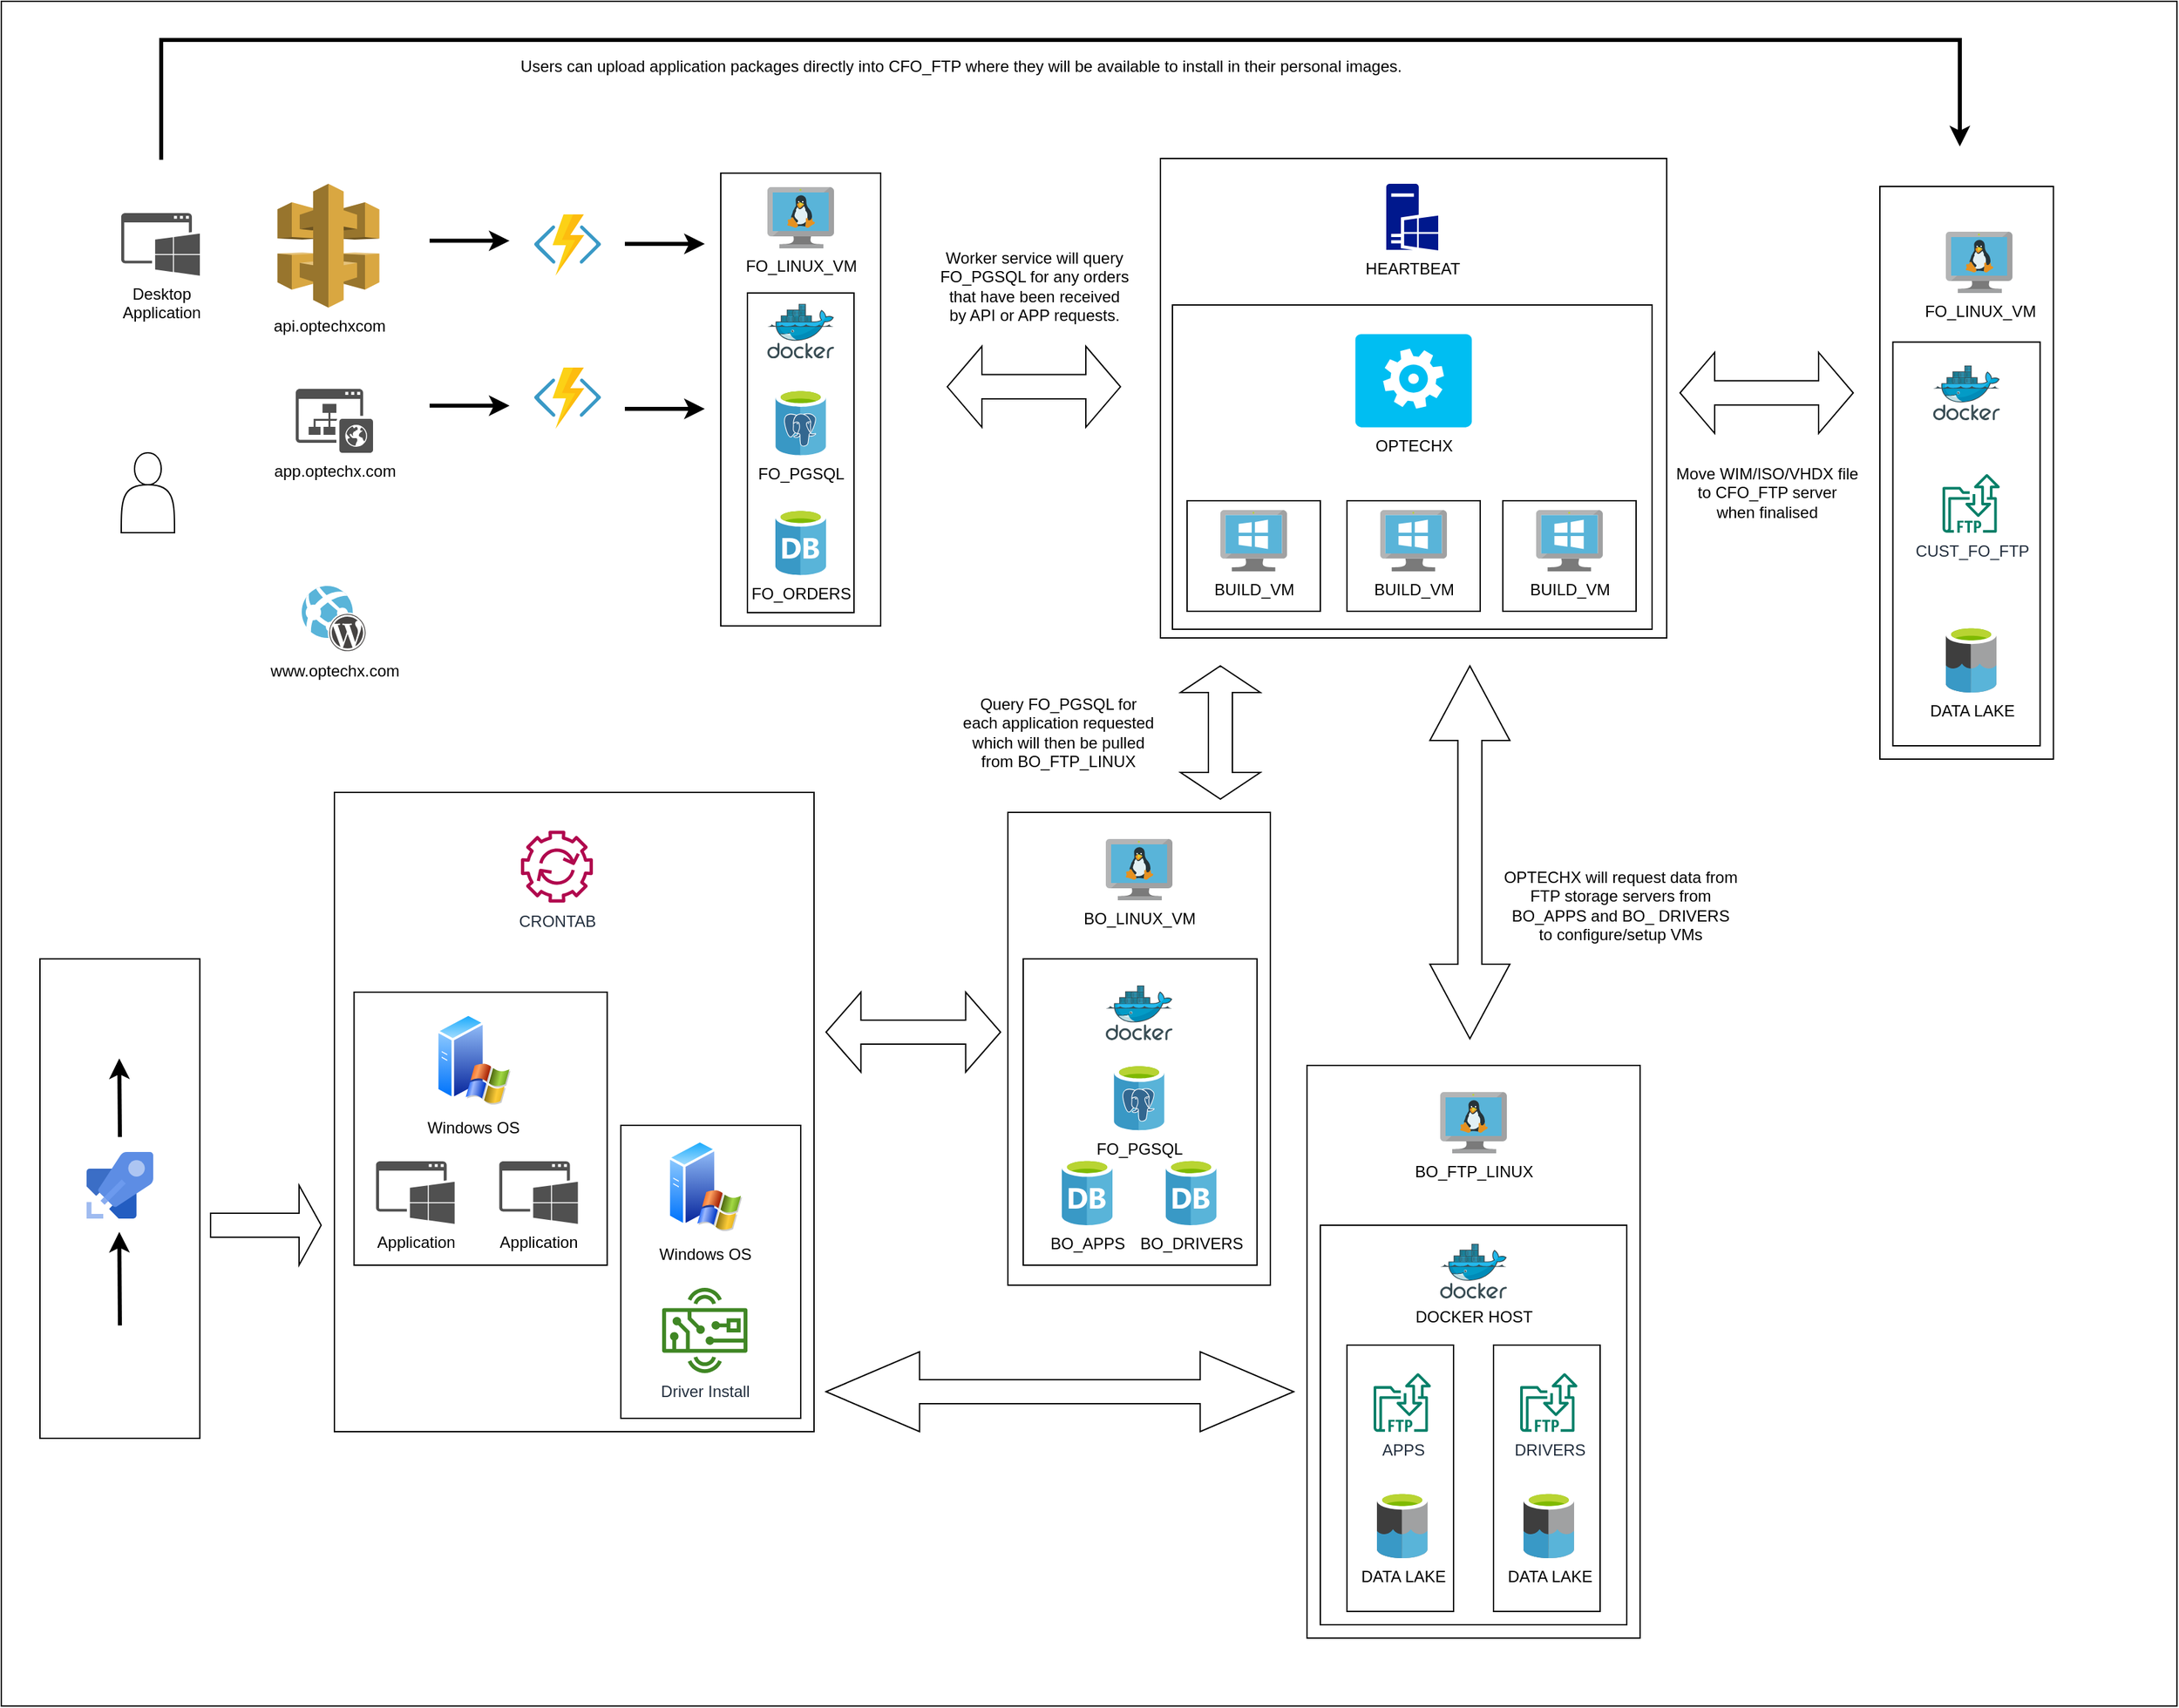 <mxfile version="15.9.6" type="github">
  <diagram id="_BcDkpopJyKFB6R8OKZN" name="Page-1">
    <mxGraphModel dx="3759" dy="869" grid="1" gridSize="10" guides="1" tooltips="1" connect="1" arrows="1" fold="1" page="1" pageScale="1" pageWidth="1169" pageHeight="827" math="0" shadow="0">
      <root>
        <mxCell id="0" />
        <mxCell id="1" parent="0" />
        <mxCell id="awUusP9zSpAzIJA0M9YQ-239" value="" style="rounded=0;whiteSpace=wrap;html=1;" vertex="1" parent="1">
          <mxGeometry x="-1240" y="21" width="1632.94" height="1280" as="geometry" />
        </mxCell>
        <mxCell id="awUusP9zSpAzIJA0M9YQ-240" value="" style="rounded=0;whiteSpace=wrap;html=1;" vertex="1" parent="1">
          <mxGeometry x="-1211" y="740" width="120" height="360" as="geometry" />
        </mxCell>
        <mxCell id="awUusP9zSpAzIJA0M9YQ-227" value="" style="rounded=0;whiteSpace=wrap;html=1;" vertex="1" parent="1">
          <mxGeometry x="-990" y="615" width="360" height="480" as="geometry" />
        </mxCell>
        <mxCell id="awUusP9zSpAzIJA0M9YQ-197" value="" style="rounded=0;whiteSpace=wrap;html=1;" vertex="1" parent="1">
          <mxGeometry x="-370" y="139" width="380" height="360" as="geometry" />
        </mxCell>
        <mxCell id="awUusP9zSpAzIJA0M9YQ-173" value="" style="rounded=0;whiteSpace=wrap;html=1;" vertex="1" parent="1">
          <mxGeometry x="-361" y="249" width="360" height="243.49" as="geometry" />
        </mxCell>
        <mxCell id="awUusP9zSpAzIJA0M9YQ-192" value="" style="rounded=0;whiteSpace=wrap;html=1;" vertex="1" parent="1">
          <mxGeometry x="-350" y="396" width="100" height="83" as="geometry" />
        </mxCell>
        <mxCell id="awUusP9zSpAzIJA0M9YQ-188" value="" style="rounded=0;whiteSpace=wrap;html=1;" vertex="1" parent="1">
          <mxGeometry x="170" y="160" width="130.25" height="430" as="geometry" />
        </mxCell>
        <mxCell id="awUusP9zSpAzIJA0M9YQ-187" value="" style="rounded=0;whiteSpace=wrap;html=1;" vertex="1" parent="1">
          <mxGeometry x="179.75" y="276.84" width="110.5" height="303.16" as="geometry" />
        </mxCell>
        <mxCell id="awUusP9zSpAzIJA0M9YQ-129" value="" style="rounded=0;whiteSpace=wrap;html=1;" vertex="1" parent="1">
          <mxGeometry x="-484.5" y="630" width="197" height="355" as="geometry" />
        </mxCell>
        <mxCell id="awUusP9zSpAzIJA0M9YQ-130" value="" style="rounded=0;whiteSpace=wrap;html=1;" vertex="1" parent="1">
          <mxGeometry x="-473" y="740" width="175.5" height="230" as="geometry" />
        </mxCell>
        <mxCell id="awUusP9zSpAzIJA0M9YQ-70" value="www.optechx.com" style="sketch=0;aspect=fixed;html=1;points=[];align=center;image;fontSize=12;image=img/lib/mscae/WebAppWordPress.svg;" vertex="1" parent="1">
          <mxGeometry x="-1014.5" y="460" width="49" height="50" as="geometry" />
        </mxCell>
        <mxCell id="awUusP9zSpAzIJA0M9YQ-71" value="" style="shape=actor;whiteSpace=wrap;html=1;" vertex="1" parent="1">
          <mxGeometry x="-1150" y="360" width="40" height="60" as="geometry" />
        </mxCell>
        <mxCell id="awUusP9zSpAzIJA0M9YQ-72" value="app.optechx.com" style="sketch=0;pointerEvents=1;shadow=0;dashed=0;html=1;strokeColor=none;fillColor=#505050;labelPosition=center;verticalLabelPosition=bottom;verticalAlign=top;outlineConnect=0;align=center;shape=mxgraph.office.sites.website_public;" vertex="1" parent="1">
          <mxGeometry x="-1019" y="312" width="58" height="48" as="geometry" />
        </mxCell>
        <mxCell id="awUusP9zSpAzIJA0M9YQ-74" value="api.optechxcom" style="outlineConnect=0;dashed=0;verticalLabelPosition=bottom;verticalAlign=top;align=center;html=1;shape=mxgraph.aws3.api_gateway;fillColor=#D9A741;gradientColor=none;" vertex="1" parent="1">
          <mxGeometry x="-1032.75" y="158" width="76.5" height="93" as="geometry" />
        </mxCell>
        <mxCell id="awUusP9zSpAzIJA0M9YQ-77" value="Desktop&lt;br&gt;Application" style="sketch=0;pointerEvents=1;shadow=0;dashed=0;html=1;strokeColor=none;fillColor=#505050;labelPosition=center;verticalLabelPosition=bottom;verticalAlign=top;outlineConnect=0;align=center;shape=mxgraph.office.concepts.application_windows;" vertex="1" parent="1">
          <mxGeometry x="-1150" y="180" width="59" height="47" as="geometry" />
        </mxCell>
        <mxCell id="awUusP9zSpAzIJA0M9YQ-89" value="" style="sketch=0;aspect=fixed;html=1;points=[];align=center;image;fontSize=12;image=img/lib/mscae/Functions.svg;" vertex="1" parent="1">
          <mxGeometry x="-840" y="181" width="50" height="46" as="geometry" />
        </mxCell>
        <mxCell id="awUusP9zSpAzIJA0M9YQ-96" value="HEARTBEAT" style="sketch=0;aspect=fixed;pointerEvents=1;shadow=0;dashed=0;html=1;strokeColor=none;labelPosition=center;verticalLabelPosition=bottom;verticalAlign=top;align=center;fillColor=#00188D;shape=mxgraph.mscae.enterprise.windows_server" vertex="1" parent="1">
          <mxGeometry x="-200.5" y="158" width="39" height="50" as="geometry" />
        </mxCell>
        <mxCell id="awUusP9zSpAzIJA0M9YQ-98" value="BUILD_VM" style="sketch=0;aspect=fixed;html=1;points=[];align=center;image;fontSize=12;image=img/lib/mscae/VirtualMachineWindows.svg;" vertex="1" parent="1">
          <mxGeometry x="-325" y="403" width="50" height="46" as="geometry" />
        </mxCell>
        <mxCell id="awUusP9zSpAzIJA0M9YQ-87" value="" style="rounded=0;whiteSpace=wrap;html=1;" vertex="1" parent="1">
          <mxGeometry x="-700" y="150" width="120" height="340" as="geometry" />
        </mxCell>
        <mxCell id="awUusP9zSpAzIJA0M9YQ-84" value="" style="rounded=0;whiteSpace=wrap;html=1;" vertex="1" parent="1">
          <mxGeometry x="-680" y="240" width="80" height="240" as="geometry" />
        </mxCell>
        <mxCell id="awUusP9zSpAzIJA0M9YQ-79" value="" style="sketch=0;aspect=fixed;html=1;points=[];align=center;image;fontSize=12;image=img/lib/mscae/Docker.svg;" vertex="1" parent="1">
          <mxGeometry x="-665" y="248.17" width="50" height="41" as="geometry" />
        </mxCell>
        <mxCell id="awUusP9zSpAzIJA0M9YQ-80" value="FO_LINUX_VM" style="sketch=0;aspect=fixed;html=1;points=[];align=center;image;fontSize=12;image=img/lib/mscae/VM_Linux.svg;" vertex="1" parent="1">
          <mxGeometry x="-665" y="160.487" width="50" height="46" as="geometry" />
        </mxCell>
        <mxCell id="awUusP9zSpAzIJA0M9YQ-83" value="FO_PGSQL" style="sketch=0;aspect=fixed;html=1;points=[];align=center;image;fontSize=12;image=img/lib/mscae/Azure_Database_for_PostgreSQL_servers.svg;" vertex="1" parent="1">
          <mxGeometry x="-659" y="311.84" width="38" height="50" as="geometry" />
        </mxCell>
        <mxCell id="awUusP9zSpAzIJA0M9YQ-93" value="FO_ORDERS" style="sketch=0;aspect=fixed;html=1;points=[];align=center;image;fontSize=12;image=img/lib/mscae/Database_General.svg;" vertex="1" parent="1">
          <mxGeometry x="-659" y="401.84" width="38" height="50" as="geometry" />
        </mxCell>
        <mxCell id="awUusP9zSpAzIJA0M9YQ-109" value="OPTECHX" style="verticalLabelPosition=bottom;html=1;verticalAlign=top;align=center;strokeColor=none;fillColor=#00BEF2;shape=mxgraph.azure.worker_role;" vertex="1" parent="1">
          <mxGeometry x="-223.75" y="270.84" width="87.5" height="70" as="geometry" />
        </mxCell>
        <mxCell id="awUusP9zSpAzIJA0M9YQ-113" value="BO_LINUX_VM" style="sketch=0;aspect=fixed;html=1;points=[];align=center;image;fontSize=12;image=img/lib/mscae/VM_Linux.svg;" vertex="1" parent="1">
          <mxGeometry x="-411" y="649.997" width="50" height="46" as="geometry" />
        </mxCell>
        <mxCell id="awUusP9zSpAzIJA0M9YQ-114" value="" style="sketch=0;aspect=fixed;html=1;points=[];align=center;image;fontSize=12;image=img/lib/mscae/Docker.svg;" vertex="1" parent="1">
          <mxGeometry x="-411" y="760.0" width="50" height="41" as="geometry" />
        </mxCell>
        <mxCell id="awUusP9zSpAzIJA0M9YQ-115" value="FO_PGSQL" style="sketch=0;aspect=fixed;html=1;points=[];align=center;image;fontSize=12;image=img/lib/mscae/Azure_Database_for_PostgreSQL_servers.svg;" vertex="1" parent="1">
          <mxGeometry x="-405" y="818.75" width="38" height="50" as="geometry" />
        </mxCell>
        <mxCell id="awUusP9zSpAzIJA0M9YQ-116" value="BO_APPS" style="sketch=0;aspect=fixed;html=1;points=[];align=center;image;fontSize=12;image=img/lib/mscae/Database_General.svg;" vertex="1" parent="1">
          <mxGeometry x="-444" y="890" width="38" height="50" as="geometry" />
        </mxCell>
        <mxCell id="awUusP9zSpAzIJA0M9YQ-117" value="BO_DRIVERS" style="sketch=0;aspect=fixed;html=1;points=[];align=center;image;fontSize=12;image=img/lib/mscae/Database_General.svg;" vertex="1" parent="1">
          <mxGeometry x="-366" y="890" width="38" height="50" as="geometry" />
        </mxCell>
        <mxCell id="awUusP9zSpAzIJA0M9YQ-120" value="" style="shape=image;html=1;verticalAlign=top;verticalLabelPosition=bottom;labelBackgroundColor=#ffffff;imageAspect=0;aspect=fixed;image=https://cdn1.iconfinder.com/data/icons/social-media-2106/24/social_media_social_media_logo_git-128.png" vertex="1" parent="1">
          <mxGeometry x="-1176" y="756" width="50" height="50" as="geometry" />
        </mxCell>
        <mxCell id="awUusP9zSpAzIJA0M9YQ-123" value="" style="shape=image;html=1;verticalAlign=top;verticalLabelPosition=bottom;labelBackgroundColor=#ffffff;imageAspect=0;aspect=fixed;image=https://cdn0.iconfinder.com/data/icons/octicons/1024/git-pull-request-128.png" vertex="1" parent="1">
          <mxGeometry x="-1176" y="1025" width="50" height="50" as="geometry" />
        </mxCell>
        <mxCell id="awUusP9zSpAzIJA0M9YQ-133" value="FO_LINUX_VM" style="sketch=0;aspect=fixed;html=1;points=[];align=center;image;fontSize=12;image=img/lib/mscae/VM_Linux.svg;" vertex="1" parent="1">
          <mxGeometry x="219.5" y="193.997" width="50" height="46" as="geometry" />
        </mxCell>
        <mxCell id="awUusP9zSpAzIJA0M9YQ-149" value="CRONTAB" style="sketch=0;outlineConnect=0;fontColor=#232F3E;gradientColor=none;fillColor=#B0084D;strokeColor=none;dashed=0;verticalLabelPosition=bottom;verticalAlign=top;align=center;html=1;fontSize=12;fontStyle=0;aspect=fixed;pointerEvents=1;shape=mxgraph.aws4.automation;" vertex="1" parent="1">
          <mxGeometry x="-850" y="643.75" width="54" height="54" as="geometry" />
        </mxCell>
        <mxCell id="awUusP9zSpAzIJA0M9YQ-153" value="" style="group" vertex="1" connectable="0" parent="1">
          <mxGeometry x="-260" y="820" width="250" height="430" as="geometry" />
        </mxCell>
        <mxCell id="awUusP9zSpAzIJA0M9YQ-146" value="" style="rounded=0;whiteSpace=wrap;html=1;" vertex="1" parent="awUusP9zSpAzIJA0M9YQ-153">
          <mxGeometry width="250" height="430" as="geometry" />
        </mxCell>
        <mxCell id="awUusP9zSpAzIJA0M9YQ-131" value="" style="rounded=0;whiteSpace=wrap;html=1;" vertex="1" parent="awUusP9zSpAzIJA0M9YQ-153">
          <mxGeometry x="10" y="120" width="230" height="300" as="geometry" />
        </mxCell>
        <mxCell id="awUusP9zSpAzIJA0M9YQ-132" value="" style="rounded=0;whiteSpace=wrap;html=1;" vertex="1" parent="awUusP9zSpAzIJA0M9YQ-153">
          <mxGeometry x="140" y="210" width="80" height="200" as="geometry" />
        </mxCell>
        <mxCell id="awUusP9zSpAzIJA0M9YQ-134" value="DOCKER HOST" style="sketch=0;aspect=fixed;html=1;points=[];align=center;image;fontSize=12;image=img/lib/mscae/Docker.svg;" vertex="1" parent="awUusP9zSpAzIJA0M9YQ-153">
          <mxGeometry x="100" y="134.0" width="50" height="41" as="geometry" />
        </mxCell>
        <mxCell id="awUusP9zSpAzIJA0M9YQ-140" value="DATA LAKE" style="sketch=0;aspect=fixed;html=1;points=[];align=center;image;fontSize=12;image=img/lib/mscae/Data_Lake.svg;" vertex="1" parent="awUusP9zSpAzIJA0M9YQ-153">
          <mxGeometry x="162.5" y="320" width="38" height="50" as="geometry" />
        </mxCell>
        <mxCell id="awUusP9zSpAzIJA0M9YQ-141" value="DRIVERS" style="sketch=0;outlineConnect=0;fontColor=#232F3E;gradientColor=none;fillColor=#067F68;strokeColor=none;dashed=0;verticalLabelPosition=bottom;verticalAlign=top;align=center;html=1;fontSize=12;fontStyle=0;aspect=fixed;shape=mxgraph.aws4.transfer_for_ftp_resource;" vertex="1" parent="awUusP9zSpAzIJA0M9YQ-153">
          <mxGeometry x="160" y="231" width="43" height="44.15" as="geometry" />
        </mxCell>
        <mxCell id="awUusP9zSpAzIJA0M9YQ-142" value="" style="rounded=0;whiteSpace=wrap;html=1;" vertex="1" parent="awUusP9zSpAzIJA0M9YQ-153">
          <mxGeometry x="30" y="210" width="80" height="200" as="geometry" />
        </mxCell>
        <mxCell id="awUusP9zSpAzIJA0M9YQ-143" value="DATA LAKE" style="sketch=0;aspect=fixed;html=1;points=[];align=center;image;fontSize=12;image=img/lib/mscae/Data_Lake.svg;" vertex="1" parent="awUusP9zSpAzIJA0M9YQ-153">
          <mxGeometry x="52.5" y="320" width="38" height="50" as="geometry" />
        </mxCell>
        <mxCell id="awUusP9zSpAzIJA0M9YQ-144" value="APPS" style="sketch=0;outlineConnect=0;fontColor=#232F3E;gradientColor=none;fillColor=#067F68;strokeColor=none;dashed=0;verticalLabelPosition=bottom;verticalAlign=top;align=center;html=1;fontSize=12;fontStyle=0;aspect=fixed;shape=mxgraph.aws4.transfer_for_ftp_resource;" vertex="1" parent="awUusP9zSpAzIJA0M9YQ-153">
          <mxGeometry x="50" y="231" width="43" height="44.15" as="geometry" />
        </mxCell>
        <mxCell id="awUusP9zSpAzIJA0M9YQ-145" value="BO_FTP_LINUX" style="sketch=0;aspect=fixed;html=1;points=[];align=center;image;fontSize=12;image=img/lib/mscae/VM_Linux.svg;" vertex="1" parent="awUusP9zSpAzIJA0M9YQ-153">
          <mxGeometry x="100" y="19.997" width="50" height="46" as="geometry" />
        </mxCell>
        <mxCell id="awUusP9zSpAzIJA0M9YQ-158" value="" style="shape=doubleArrow;whiteSpace=wrap;html=1;" vertex="1" parent="1">
          <mxGeometry x="-530" y="280" width="130" height="60.83" as="geometry" />
        </mxCell>
        <mxCell id="awUusP9zSpAzIJA0M9YQ-163" value="" style="endArrow=classic;html=1;rounded=0;strokeWidth=3;" edge="1" parent="1">
          <mxGeometry width="50" height="50" relative="1" as="geometry">
            <mxPoint x="-772" y="203.16" as="sourcePoint" />
            <mxPoint x="-712" y="203.16" as="targetPoint" />
          </mxGeometry>
        </mxCell>
        <mxCell id="awUusP9zSpAzIJA0M9YQ-166" value="" style="endArrow=classic;html=1;rounded=0;strokeWidth=3;" edge="1" parent="1">
          <mxGeometry width="50" height="50" relative="1" as="geometry">
            <mxPoint x="-772" y="327" as="sourcePoint" />
            <mxPoint x="-712" y="327" as="targetPoint" />
          </mxGeometry>
        </mxCell>
        <mxCell id="awUusP9zSpAzIJA0M9YQ-167" value="" style="sketch=0;aspect=fixed;html=1;points=[];align=center;image;fontSize=12;image=img/lib/mscae/Functions.svg;" vertex="1" parent="1">
          <mxGeometry x="-840" y="296" width="50" height="46" as="geometry" />
        </mxCell>
        <mxCell id="awUusP9zSpAzIJA0M9YQ-168" value="" style="endArrow=classic;html=1;rounded=0;strokeWidth=3;" edge="1" parent="1">
          <mxGeometry width="50" height="50" relative="1" as="geometry">
            <mxPoint x="-918.55" y="200.8" as="sourcePoint" />
            <mxPoint x="-858.55" y="200.8" as="targetPoint" />
          </mxGeometry>
        </mxCell>
        <mxCell id="awUusP9zSpAzIJA0M9YQ-169" value="" style="endArrow=classic;html=1;rounded=0;strokeWidth=3;" edge="1" parent="1">
          <mxGeometry width="50" height="50" relative="1" as="geometry">
            <mxPoint x="-918.55" y="324.64" as="sourcePoint" />
            <mxPoint x="-858.55" y="324.64" as="targetPoint" />
          </mxGeometry>
        </mxCell>
        <mxCell id="awUusP9zSpAzIJA0M9YQ-172" value="Worker service will query&lt;br&gt;FO_PGSQL for any orders&lt;br&gt;that have been received&lt;br&gt;by API or APP requests." style="text;html=1;align=center;verticalAlign=middle;resizable=0;points=[];autosize=1;strokeColor=none;fillColor=none;" vertex="1" parent="1">
          <mxGeometry x="-545" y="205" width="160" height="60" as="geometry" />
        </mxCell>
        <mxCell id="awUusP9zSpAzIJA0M9YQ-177" value="" style="shape=doubleArrow;direction=south;whiteSpace=wrap;html=1;" vertex="1" parent="1">
          <mxGeometry x="-167.75" y="520" width="60" height="280" as="geometry" />
        </mxCell>
        <mxCell id="awUusP9zSpAzIJA0M9YQ-178" value="OPTECHX will request data from&lt;br&gt;FTP storage servers from&lt;br&gt;BO_APPS and BO_ DRIVERS&lt;br&gt;to configure/setup VMs" style="text;html=1;align=center;verticalAlign=middle;resizable=0;points=[];autosize=1;strokeColor=none;fillColor=none;" vertex="1" parent="1">
          <mxGeometry x="-120" y="670" width="190" height="60" as="geometry" />
        </mxCell>
        <mxCell id="awUusP9zSpAzIJA0M9YQ-179" value="" style="shape=doubleArrow;direction=south;whiteSpace=wrap;html=1;" vertex="1" parent="1">
          <mxGeometry x="-355" y="520" width="60" height="100" as="geometry" />
        </mxCell>
        <mxCell id="awUusP9zSpAzIJA0M9YQ-182" value="Query FO_PGSQL for&lt;br&gt;each application requested&lt;br&gt;which will then be pulled&lt;br&gt;from BO_FTP_LINUX" style="text;html=1;align=center;verticalAlign=middle;resizable=0;points=[];autosize=1;strokeColor=none;fillColor=none;" vertex="1" parent="1">
          <mxGeometry x="-527" y="540" width="160" height="60" as="geometry" />
        </mxCell>
        <mxCell id="awUusP9zSpAzIJA0M9YQ-184" value="" style="sketch=0;aspect=fixed;html=1;points=[];align=center;image;fontSize=12;image=img/lib/mscae/Docker.svg;" vertex="1" parent="1">
          <mxGeometry x="210" y="294.5" width="50" height="41" as="geometry" />
        </mxCell>
        <mxCell id="awUusP9zSpAzIJA0M9YQ-185" value="CUST_FO_FTP" style="sketch=0;outlineConnect=0;fontColor=#232F3E;gradientColor=none;fillColor=#067F68;strokeColor=none;dashed=0;verticalLabelPosition=bottom;verticalAlign=top;align=center;html=1;fontSize=12;fontStyle=0;aspect=fixed;shape=mxgraph.aws4.transfer_for_ftp_resource;" vertex="1" parent="1">
          <mxGeometry x="217" y="375.85" width="43" height="44.15" as="geometry" />
        </mxCell>
        <mxCell id="awUusP9zSpAzIJA0M9YQ-186" value="DATA LAKE" style="sketch=0;aspect=fixed;html=1;points=[];align=center;image;fontSize=12;image=img/lib/mscae/Data_Lake.svg;" vertex="1" parent="1">
          <mxGeometry x="219.5" y="490" width="38" height="50" as="geometry" />
        </mxCell>
        <mxCell id="awUusP9zSpAzIJA0M9YQ-189" value="" style="endArrow=classic;html=1;rounded=0;strokeWidth=3;" edge="1" parent="1">
          <mxGeometry width="50" height="50" relative="1" as="geometry">
            <mxPoint x="-1120" y="140" as="sourcePoint" />
            <mxPoint x="230" y="130" as="targetPoint" />
            <Array as="points">
              <mxPoint x="-1120" y="50" />
              <mxPoint x="230" y="50" />
            </Array>
          </mxGeometry>
        </mxCell>
        <mxCell id="awUusP9zSpAzIJA0M9YQ-190" value="Users can upload application packages directly into CFO_FTP where they will be available to install in their personal images." style="text;html=1;align=center;verticalAlign=middle;resizable=0;points=[];autosize=1;strokeColor=none;fillColor=none;" vertex="1" parent="1">
          <mxGeometry x="-860" y="60" width="680" height="20" as="geometry" />
        </mxCell>
        <mxCell id="awUusP9zSpAzIJA0M9YQ-191" value="" style="shape=doubleArrow;whiteSpace=wrap;html=1;" vertex="1" parent="1">
          <mxGeometry x="20" y="284.58" width="130" height="60.83" as="geometry" />
        </mxCell>
        <mxCell id="awUusP9zSpAzIJA0M9YQ-195" value="" style="group" vertex="1" connectable="0" parent="1">
          <mxGeometry x="-230" y="396" width="100" height="83" as="geometry" />
        </mxCell>
        <mxCell id="awUusP9zSpAzIJA0M9YQ-193" value="" style="rounded=0;whiteSpace=wrap;html=1;" vertex="1" parent="awUusP9zSpAzIJA0M9YQ-195">
          <mxGeometry width="100" height="83" as="geometry" />
        </mxCell>
        <mxCell id="awUusP9zSpAzIJA0M9YQ-100" value="BUILD_VM" style="sketch=0;aspect=fixed;html=1;points=[];align=center;image;fontSize=12;image=img/lib/mscae/VirtualMachineWindows.svg;" vertex="1" parent="awUusP9zSpAzIJA0M9YQ-195">
          <mxGeometry x="25" y="7" width="50" height="46" as="geometry" />
        </mxCell>
        <mxCell id="awUusP9zSpAzIJA0M9YQ-196" value="" style="group" vertex="1" connectable="0" parent="1">
          <mxGeometry x="-113" y="396" width="100" height="83" as="geometry" />
        </mxCell>
        <mxCell id="awUusP9zSpAzIJA0M9YQ-194" value="" style="rounded=0;whiteSpace=wrap;html=1;" vertex="1" parent="awUusP9zSpAzIJA0M9YQ-196">
          <mxGeometry width="100" height="83" as="geometry" />
        </mxCell>
        <mxCell id="awUusP9zSpAzIJA0M9YQ-101" value="BUILD_VM" style="sketch=0;aspect=fixed;html=1;points=[];align=center;image;fontSize=12;image=img/lib/mscae/VirtualMachineWindows.svg;" vertex="1" parent="awUusP9zSpAzIJA0M9YQ-196">
          <mxGeometry x="25" y="7" width="50" height="46" as="geometry" />
        </mxCell>
        <mxCell id="awUusP9zSpAzIJA0M9YQ-198" value="Move WIM/ISO/VHDX file&lt;br&gt;to CFO_FTP server&lt;br&gt;when finalised" style="text;html=1;align=center;verticalAlign=middle;resizable=0;points=[];autosize=1;strokeColor=none;fillColor=none;" vertex="1" parent="1">
          <mxGeometry x="10" y="365" width="150" height="50" as="geometry" />
        </mxCell>
        <mxCell id="awUusP9zSpAzIJA0M9YQ-202" value="" style="endArrow=classic;html=1;rounded=0;strokeWidth=3;" edge="1" parent="1">
          <mxGeometry width="50" height="50" relative="1" as="geometry">
            <mxPoint x="-1151" y="873.75" as="sourcePoint" />
            <mxPoint x="-1151.48" y="814.75" as="targetPoint" />
          </mxGeometry>
        </mxCell>
        <mxCell id="awUusP9zSpAzIJA0M9YQ-203" value="" style="endArrow=classic;html=1;rounded=0;strokeWidth=3;" edge="1" parent="1">
          <mxGeometry width="50" height="50" relative="1" as="geometry">
            <mxPoint x="-1151" y="1015.25" as="sourcePoint" />
            <mxPoint x="-1151.48" y="945" as="targetPoint" />
          </mxGeometry>
        </mxCell>
        <mxCell id="awUusP9zSpAzIJA0M9YQ-205" value="" style="sketch=0;aspect=fixed;html=1;points=[];align=center;image;fontSize=12;image=img/lib/mscae/Azure_Pipelines.svg;" vertex="1" parent="1">
          <mxGeometry x="-1176" y="885" width="50" height="50" as="geometry" />
        </mxCell>
        <mxCell id="awUusP9zSpAzIJA0M9YQ-213" value="" style="group" vertex="1" connectable="0" parent="1">
          <mxGeometry x="-975.25" y="765" width="190" height="205" as="geometry" />
        </mxCell>
        <mxCell id="awUusP9zSpAzIJA0M9YQ-212" value="" style="rounded=0;whiteSpace=wrap;html=1;" vertex="1" parent="awUusP9zSpAzIJA0M9YQ-213">
          <mxGeometry width="190" height="205" as="geometry" />
        </mxCell>
        <mxCell id="awUusP9zSpAzIJA0M9YQ-208" value="Windows OS" style="aspect=fixed;perimeter=ellipsePerimeter;html=1;align=center;shadow=0;dashed=0;spacingTop=3;image;image=img/lib/active_directory/windows_server_2.svg;" vertex="1" parent="awUusP9zSpAzIJA0M9YQ-213">
          <mxGeometry x="61.45" y="15" width="56" height="70" as="geometry" />
        </mxCell>
        <mxCell id="awUusP9zSpAzIJA0M9YQ-209" value="Application" style="sketch=0;pointerEvents=1;shadow=0;dashed=0;html=1;strokeColor=none;fillColor=#505050;labelPosition=center;verticalLabelPosition=bottom;verticalAlign=top;outlineConnect=0;align=center;shape=mxgraph.office.concepts.application_windows;" vertex="1" parent="awUusP9zSpAzIJA0M9YQ-213">
          <mxGeometry x="16.5" y="127" width="59" height="47" as="geometry" />
        </mxCell>
        <mxCell id="awUusP9zSpAzIJA0M9YQ-210" value="Application" style="sketch=0;pointerEvents=1;shadow=0;dashed=0;html=1;strokeColor=none;fillColor=#505050;labelPosition=center;verticalLabelPosition=bottom;verticalAlign=top;outlineConnect=0;align=center;shape=mxgraph.office.concepts.application_windows;" vertex="1" parent="awUusP9zSpAzIJA0M9YQ-213">
          <mxGeometry x="109" y="127" width="59" height="47" as="geometry" />
        </mxCell>
        <mxCell id="awUusP9zSpAzIJA0M9YQ-215" value="" style="rounded=0;whiteSpace=wrap;html=1;" vertex="1" parent="1">
          <mxGeometry x="-775" y="865" width="135" height="220" as="geometry" />
        </mxCell>
        <mxCell id="awUusP9zSpAzIJA0M9YQ-216" value="Windows OS" style="aspect=fixed;perimeter=ellipsePerimeter;html=1;align=center;shadow=0;dashed=0;spacingTop=3;image;image=img/lib/active_directory/windows_server_2.svg;" vertex="1" parent="1">
          <mxGeometry x="-740" y="875" width="56" height="70" as="geometry" />
        </mxCell>
        <mxCell id="awUusP9zSpAzIJA0M9YQ-226" value="Driver Install" style="sketch=0;outlineConnect=0;fontColor=#232F3E;gradientColor=none;fillColor=#3F8624;strokeColor=none;dashed=0;verticalLabelPosition=bottom;verticalAlign=top;align=center;html=1;fontSize=12;fontStyle=0;aspect=fixed;pointerEvents=1;shape=mxgraph.aws4.hardware_board;" vertex="1" parent="1">
          <mxGeometry x="-744" y="987" width="64" height="64" as="geometry" />
        </mxCell>
        <mxCell id="awUusP9zSpAzIJA0M9YQ-237" value="" style="shape=doubleArrow;whiteSpace=wrap;html=1;" vertex="1" parent="1">
          <mxGeometry x="-621" y="765" width="131" height="60" as="geometry" />
        </mxCell>
        <mxCell id="awUusP9zSpAzIJA0M9YQ-238" value="" style="shape=doubleArrow;whiteSpace=wrap;html=1;" vertex="1" parent="1">
          <mxGeometry x="-621" y="1035" width="351" height="60" as="geometry" />
        </mxCell>
        <mxCell id="awUusP9zSpAzIJA0M9YQ-243" value="" style="shape=singleArrow;whiteSpace=wrap;html=1;" vertex="1" parent="1">
          <mxGeometry x="-1082.94" y="910" width="83" height="60" as="geometry" />
        </mxCell>
      </root>
    </mxGraphModel>
  </diagram>
</mxfile>
